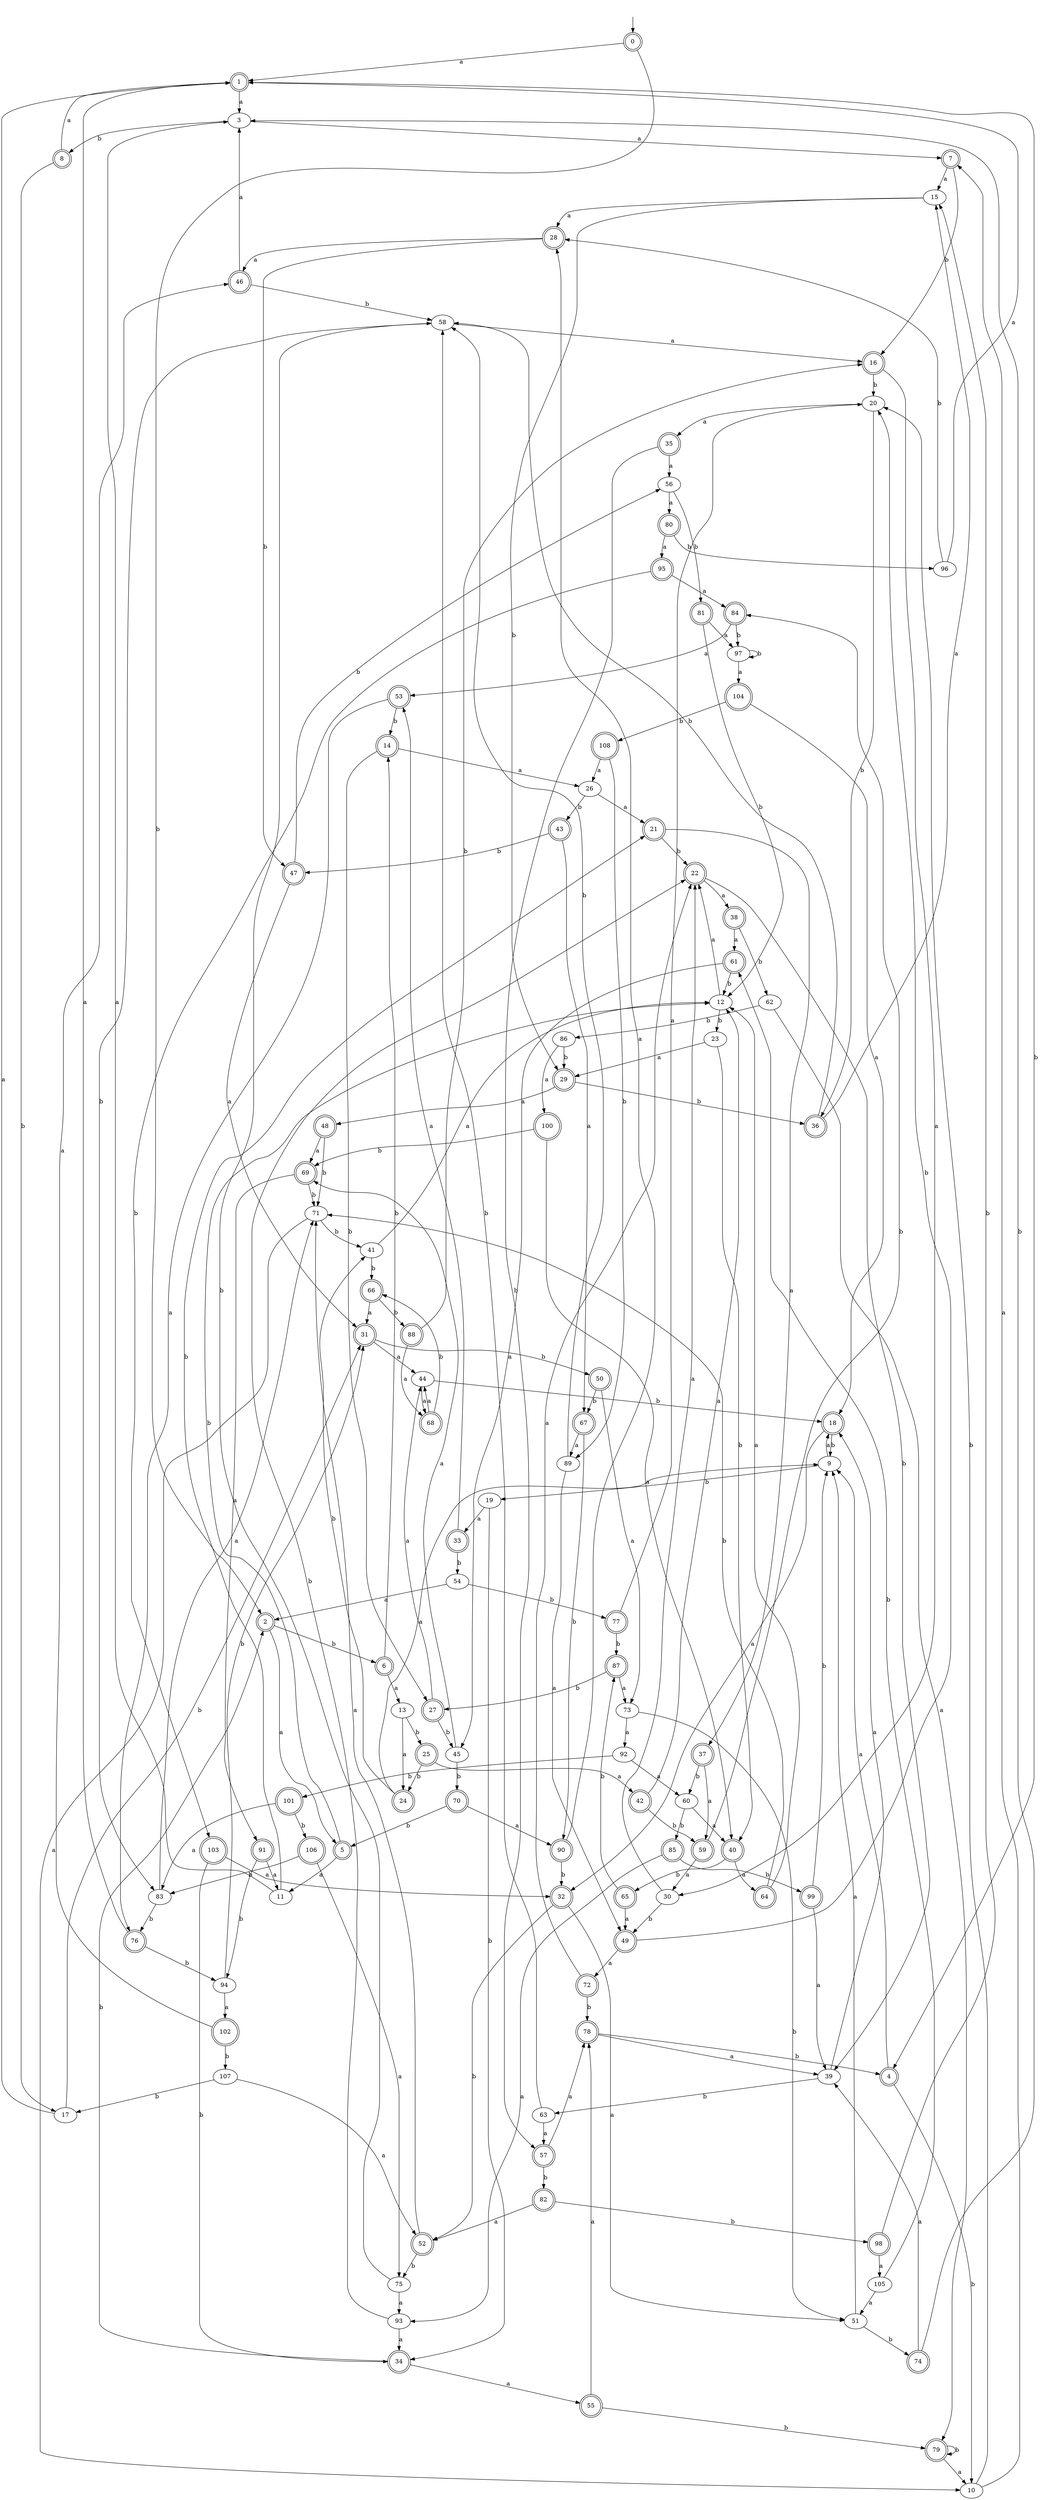 digraph RandomDFA {
  __start0 [label="", shape=none];
  __start0 -> 0 [label=""];
  0 [shape=circle] [shape=doublecircle]
  0 -> 1 [label="a"]
  0 -> 2 [label="b"]
  1 [shape=doublecircle]
  1 -> 3 [label="a"]
  1 -> 4 [label="b"]
  2 [shape=doublecircle]
  2 -> 5 [label="a"]
  2 -> 6 [label="b"]
  3
  3 -> 7 [label="a"]
  3 -> 8 [label="b"]
  4 [shape=doublecircle]
  4 -> 9 [label="a"]
  4 -> 10 [label="b"]
  5 [shape=doublecircle]
  5 -> 11 [label="a"]
  5 -> 12 [label="b"]
  6 [shape=doublecircle]
  6 -> 13 [label="a"]
  6 -> 14 [label="b"]
  7 [shape=doublecircle]
  7 -> 15 [label="a"]
  7 -> 16 [label="b"]
  8 [shape=doublecircle]
  8 -> 1 [label="a"]
  8 -> 17 [label="b"]
  9
  9 -> 18 [label="a"]
  9 -> 19 [label="b"]
  10
  10 -> 7 [label="a"]
  10 -> 20 [label="b"]
  11
  11 -> 3 [label="a"]
  11 -> 21 [label="b"]
  12
  12 -> 22 [label="a"]
  12 -> 23 [label="b"]
  13
  13 -> 24 [label="a"]
  13 -> 25 [label="b"]
  14 [shape=doublecircle]
  14 -> 26 [label="a"]
  14 -> 27 [label="b"]
  15
  15 -> 28 [label="a"]
  15 -> 29 [label="b"]
  16 [shape=doublecircle]
  16 -> 30 [label="a"]
  16 -> 20 [label="b"]
  17
  17 -> 1 [label="a"]
  17 -> 31 [label="b"]
  18 [shape=doublecircle]
  18 -> 32 [label="a"]
  18 -> 9 [label="b"]
  19
  19 -> 33 [label="a"]
  19 -> 34 [label="b"]
  20
  20 -> 35 [label="a"]
  20 -> 36 [label="b"]
  21 [shape=doublecircle]
  21 -> 37 [label="a"]
  21 -> 22 [label="b"]
  22 [shape=doublecircle]
  22 -> 38 [label="a"]
  22 -> 39 [label="b"]
  23
  23 -> 29 [label="a"]
  23 -> 40 [label="b"]
  24 [shape=doublecircle]
  24 -> 9 [label="a"]
  24 -> 41 [label="b"]
  25 [shape=doublecircle]
  25 -> 42 [label="a"]
  25 -> 24 [label="b"]
  26
  26 -> 21 [label="a"]
  26 -> 43 [label="b"]
  27 [shape=doublecircle]
  27 -> 44 [label="a"]
  27 -> 45 [label="b"]
  28 [shape=doublecircle]
  28 -> 46 [label="a"]
  28 -> 47 [label="b"]
  29 [shape=doublecircle]
  29 -> 48 [label="a"]
  29 -> 36 [label="b"]
  30
  30 -> 22 [label="a"]
  30 -> 49 [label="b"]
  31 [shape=doublecircle]
  31 -> 44 [label="a"]
  31 -> 50 [label="b"]
  32 [shape=doublecircle]
  32 -> 51 [label="a"]
  32 -> 52 [label="b"]
  33 [shape=doublecircle]
  33 -> 53 [label="a"]
  33 -> 54 [label="b"]
  34 [shape=doublecircle]
  34 -> 55 [label="a"]
  34 -> 2 [label="b"]
  35 [shape=doublecircle]
  35 -> 56 [label="a"]
  35 -> 57 [label="b"]
  36 [shape=doublecircle]
  36 -> 15 [label="a"]
  36 -> 58 [label="b"]
  37 [shape=doublecircle]
  37 -> 59 [label="a"]
  37 -> 60 [label="b"]
  38 [shape=doublecircle]
  38 -> 61 [label="a"]
  38 -> 62 [label="b"]
  39
  39 -> 18 [label="a"]
  39 -> 63 [label="b"]
  40 [shape=doublecircle]
  40 -> 64 [label="a"]
  40 -> 65 [label="b"]
  41
  41 -> 12 [label="a"]
  41 -> 66 [label="b"]
  42 [shape=doublecircle]
  42 -> 12 [label="a"]
  42 -> 59 [label="b"]
  43 [shape=doublecircle]
  43 -> 67 [label="a"]
  43 -> 47 [label="b"]
  44
  44 -> 68 [label="a"]
  44 -> 18 [label="b"]
  45
  45 -> 69 [label="a"]
  45 -> 70 [label="b"]
  46 [shape=doublecircle]
  46 -> 3 [label="a"]
  46 -> 58 [label="b"]
  47 [shape=doublecircle]
  47 -> 31 [label="a"]
  47 -> 56 [label="b"]
  48 [shape=doublecircle]
  48 -> 69 [label="a"]
  48 -> 71 [label="b"]
  49 [shape=doublecircle]
  49 -> 72 [label="a"]
  49 -> 20 [label="b"]
  50 [shape=doublecircle]
  50 -> 73 [label="a"]
  50 -> 67 [label="b"]
  51
  51 -> 9 [label="a"]
  51 -> 74 [label="b"]
  52 [shape=doublecircle]
  52 -> 71 [label="a"]
  52 -> 75 [label="b"]
  53 [shape=doublecircle]
  53 -> 76 [label="a"]
  53 -> 14 [label="b"]
  54
  54 -> 2 [label="a"]
  54 -> 77 [label="b"]
  55 [shape=doublecircle]
  55 -> 78 [label="a"]
  55 -> 79 [label="b"]
  56
  56 -> 80 [label="a"]
  56 -> 81 [label="b"]
  57 [shape=doublecircle]
  57 -> 78 [label="a"]
  57 -> 82 [label="b"]
  58
  58 -> 16 [label="a"]
  58 -> 83 [label="b"]
  59 [shape=doublecircle]
  59 -> 30 [label="a"]
  59 -> 84 [label="b"]
  60
  60 -> 40 [label="a"]
  60 -> 85 [label="b"]
  61 [shape=doublecircle]
  61 -> 45 [label="a"]
  61 -> 12 [label="b"]
  62
  62 -> 79 [label="a"]
  62 -> 86 [label="b"]
  63
  63 -> 57 [label="a"]
  63 -> 58 [label="b"]
  64 [shape=doublecircle]
  64 -> 12 [label="a"]
  64 -> 71 [label="b"]
  65 [shape=doublecircle]
  65 -> 49 [label="a"]
  65 -> 87 [label="b"]
  66 [shape=doublecircle]
  66 -> 31 [label="a"]
  66 -> 88 [label="b"]
  67 [shape=doublecircle]
  67 -> 89 [label="a"]
  67 -> 90 [label="b"]
  68 [shape=doublecircle]
  68 -> 44 [label="a"]
  68 -> 66 [label="b"]
  69 [shape=doublecircle]
  69 -> 91 [label="a"]
  69 -> 71 [label="b"]
  70 [shape=doublecircle]
  70 -> 90 [label="a"]
  70 -> 5 [label="b"]
  71
  71 -> 10 [label="a"]
  71 -> 41 [label="b"]
  72 [shape=doublecircle]
  72 -> 22 [label="a"]
  72 -> 78 [label="b"]
  73
  73 -> 92 [label="a"]
  73 -> 51 [label="b"]
  74 [shape=doublecircle]
  74 -> 39 [label="a"]
  74 -> 3 [label="b"]
  75
  75 -> 93 [label="a"]
  75 -> 58 [label="b"]
  76 [shape=doublecircle]
  76 -> 1 [label="a"]
  76 -> 94 [label="b"]
  77 [shape=doublecircle]
  77 -> 20 [label="a"]
  77 -> 87 [label="b"]
  78 [shape=doublecircle]
  78 -> 39 [label="a"]
  78 -> 4 [label="b"]
  79 [shape=doublecircle]
  79 -> 10 [label="a"]
  79 -> 79 [label="b"]
  80 [shape=doublecircle]
  80 -> 95 [label="a"]
  80 -> 96 [label="b"]
  81 [shape=doublecircle]
  81 -> 97 [label="a"]
  81 -> 12 [label="b"]
  82 [shape=doublecircle]
  82 -> 52 [label="a"]
  82 -> 98 [label="b"]
  83
  83 -> 71 [label="a"]
  83 -> 76 [label="b"]
  84 [shape=doublecircle]
  84 -> 53 [label="a"]
  84 -> 97 [label="b"]
  85 [shape=doublecircle]
  85 -> 93 [label="a"]
  85 -> 99 [label="b"]
  86
  86 -> 100 [label="a"]
  86 -> 29 [label="b"]
  87 [shape=doublecircle]
  87 -> 73 [label="a"]
  87 -> 27 [label="b"]
  88 [shape=doublecircle]
  88 -> 68 [label="a"]
  88 -> 16 [label="b"]
  89
  89 -> 49 [label="a"]
  89 -> 58 [label="b"]
  90 [shape=doublecircle]
  90 -> 28 [label="a"]
  90 -> 32 [label="b"]
  91 [shape=doublecircle]
  91 -> 11 [label="a"]
  91 -> 94 [label="b"]
  92
  92 -> 60 [label="a"]
  92 -> 101 [label="b"]
  93
  93 -> 34 [label="a"]
  93 -> 22 [label="b"]
  94
  94 -> 102 [label="a"]
  94 -> 31 [label="b"]
  95 [shape=doublecircle]
  95 -> 84 [label="a"]
  95 -> 103 [label="b"]
  96
  96 -> 1 [label="a"]
  96 -> 28 [label="b"]
  97
  97 -> 104 [label="a"]
  97 -> 97 [label="b"]
  98 [shape=doublecircle]
  98 -> 105 [label="a"]
  98 -> 15 [label="b"]
  99 [shape=doublecircle]
  99 -> 39 [label="a"]
  99 -> 9 [label="b"]
  100 [shape=doublecircle]
  100 -> 40 [label="a"]
  100 -> 69 [label="b"]
  101 [shape=doublecircle]
  101 -> 83 [label="a"]
  101 -> 106 [label="b"]
  102 [shape=doublecircle]
  102 -> 46 [label="a"]
  102 -> 107 [label="b"]
  103 [shape=doublecircle]
  103 -> 32 [label="a"]
  103 -> 34 [label="b"]
  104 [shape=doublecircle]
  104 -> 18 [label="a"]
  104 -> 108 [label="b"]
  105
  105 -> 51 [label="a"]
  105 -> 61 [label="b"]
  106 [shape=doublecircle]
  106 -> 75 [label="a"]
  106 -> 83 [label="b"]
  107
  107 -> 52 [label="a"]
  107 -> 17 [label="b"]
  108 [shape=doublecircle]
  108 -> 26 [label="a"]
  108 -> 89 [label="b"]
}

